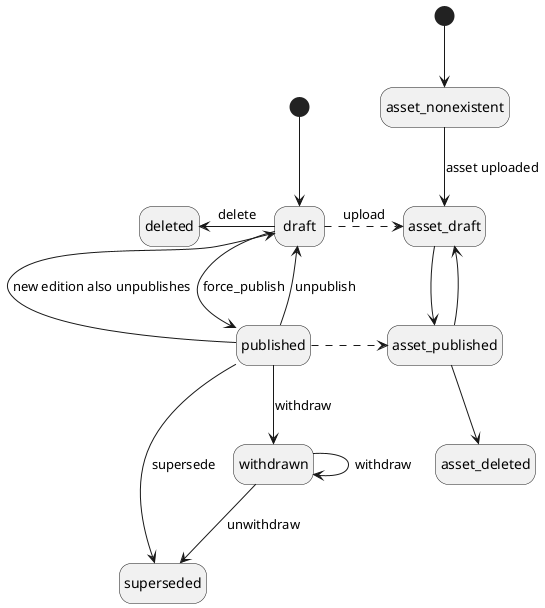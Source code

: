 @startuml edition_state_transitions
hide empty description

state asset_start <<start>>

[*] --> draft

'removed: submitted, rejected, scheculed

draft -l-> deleted: delete

draft -[norank]-> published: force_publish

published -u-> draft: unpublish
published -u-> draft: new edition also unpublishes

'draft -u-> draft: unpublish

published --> superseded: supersede

published --> withdrawn: withdraw
withdrawn --> withdrawn: withdraw

withdrawn --> superseded: unwithdraw

asset_start --> asset_nonexistent

asset_nonexistent --> asset_draft: asset uploaded

draft -[dashed]> asset_draft: upload
published -[dashed]> asset_published

asset_draft --> asset_published
asset_published --> asset_draft

asset_published --> asset_deleted
@enduml